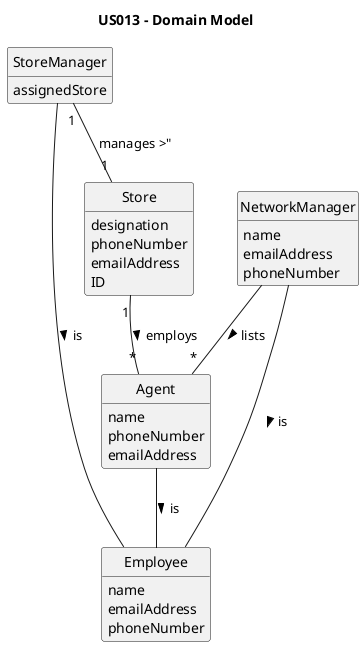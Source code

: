 @startuml
skinparam monochrome true
skinparam packageStyle rectangle
skinparam shadowing false

'left to right direction

hide circle
hide methods

title US013 - Domain Model

class Store{
designation
phoneNumber
emailAddress
ID
}

class Agent{
name
phoneNumber
emailAddress
}

class StoreManager{
assignedStore
}

class Employee{
name
emailAddress
phoneNumber
}

class NetworkManager{
name
emailAddress
phoneNumber
}

StoreManager "1" -- "1" Store : manages >"
Store "1" -- "*" Agent : employs >
StoreManager -- Employee : is >
Agent -- Employee : is >
NetworkManager -- Employee : is >
NetworkManager -- "*" Agent : lists >

@enduml